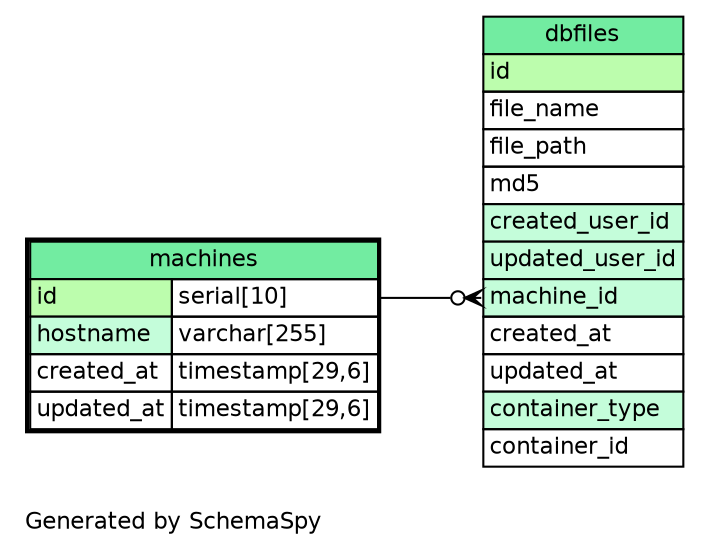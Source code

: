 // dot 2.26.3 on Linux 3.8.0-39-generic
// SchemaSpy rev Unknown
digraph "oneDegreeRelationshipsDiagram" {
  graph [
    rankdir="RL"
    bgcolor="#ffffff"
    label="\nGenerated by SchemaSpy"
    labeljust="l"
    nodesep="0.18"
    ranksep="0.46"
    fontname="Helvetica"
    fontsize="11"
  ];
  node [
    fontname="Helvetica"
    fontsize="11"
    shape="plaintext"
  ];
  edge [
    arrowsize="0.8"
  ];
  "dbfiles":"machine_id":w -> "machines":"id.type":e [arrowhead=none dir=back arrowtail=crowodot];
  "dbfiles" [
    label=<
    <TABLE BORDER="0" CELLBORDER="1" CELLSPACING="0" BGCOLOR="#FFFFFF">
      <TR><TD COLSPAN="4" BGCOLOR="#72ECA1" ALIGN="CENTER">dbfiles</TD></TR>
      <TR><TD PORT="id" COLSPAN="4" BGCOLOR="#bcfdad !important" ALIGN="LEFT">id</TD></TR>
      <TR><TD PORT="file_name" COLSPAN="4" ALIGN="LEFT">file_name</TD></TR>
      <TR><TD PORT="file_path" COLSPAN="4" ALIGN="LEFT">file_path</TD></TR>
      <TR><TD PORT="md5" COLSPAN="4" ALIGN="LEFT">md5</TD></TR>
      <TR><TD PORT="created_user_id" COLSPAN="4" BGCOLOR="#c4fdda !important" ALIGN="LEFT">created_user_id</TD></TR>
      <TR><TD PORT="updated_user_id" COLSPAN="4" BGCOLOR="#c4fdda !important" ALIGN="LEFT">updated_user_id</TD></TR>
      <TR><TD PORT="machine_id" COLSPAN="4" BGCOLOR="#c4fdda !important" ALIGN="LEFT">machine_id</TD></TR>
      <TR><TD PORT="created_at" COLSPAN="4" ALIGN="LEFT">created_at</TD></TR>
      <TR><TD PORT="updated_at" COLSPAN="4" ALIGN="LEFT">updated_at</TD></TR>
      <TR><TD PORT="container_type" COLSPAN="4" BGCOLOR="#c4fdda !important" ALIGN="LEFT">container_type</TD></TR>
      <TR><TD PORT="container_id" COLSPAN="4" ALIGN="LEFT">container_id</TD></TR>
    </TABLE>>
    URL="dbfiles.html"
    tooltip="dbfiles"
  ];
  "machines" [
    label=<
    <TABLE BORDER="2" CELLBORDER="1" CELLSPACING="0" BGCOLOR="#FFFFFF">
      <TR><TD COLSPAN="4" BGCOLOR="#72ECA1" ALIGN="CENTER">machines</TD></TR>
      <TR><TD PORT="id" COLSPAN="3" BGCOLOR="#bcfdad !important" ALIGN="LEFT">id</TD><TD PORT="id.type" ALIGN="LEFT">serial[10]</TD></TR>
      <TR><TD PORT="hostname" COLSPAN="3" BGCOLOR="#c4fdda !important" ALIGN="LEFT">hostname</TD><TD PORT="hostname.type" ALIGN="LEFT">varchar[255]</TD></TR>
      <TR><TD PORT="created_at" COLSPAN="3" ALIGN="LEFT">created_at</TD><TD PORT="created_at.type" ALIGN="LEFT">timestamp[29,6]</TD></TR>
      <TR><TD PORT="updated_at" COLSPAN="3" ALIGN="LEFT">updated_at</TD><TD PORT="updated_at.type" ALIGN="LEFT">timestamp[29,6]</TD></TR>
    </TABLE>>
    URL="machines.html"
    tooltip="machines"
  ];
}
